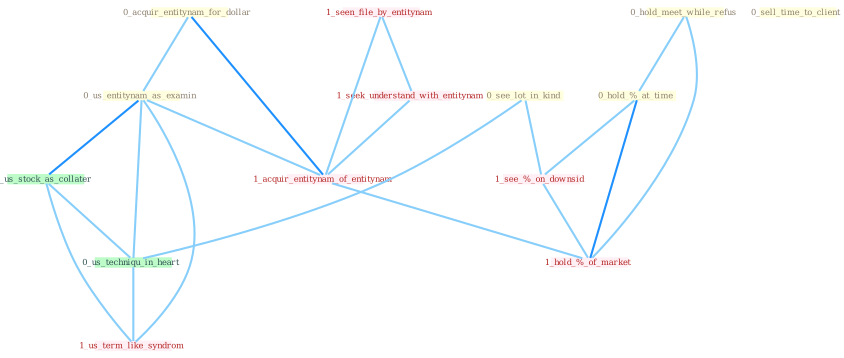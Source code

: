 Graph G{ 
    node
    [shape=polygon,style=filled,width=.5,height=.06,color="#BDFCC9",fixedsize=true,fontsize=4,
    fontcolor="#2f4f4f"];
    {node
    [color="#ffffe0", fontcolor="#8b7d6b"] "0_acquir_entitynam_for_dollar " "0_sell_time_to_client " "0_see_lot_in_kind " "0_hold_meet_while_refus " "0_us_entitynam_as_examin " "0_hold_%_at_time "}
{node [color="#fff0f5", fontcolor="#b22222"] "1_seen_file_by_entitynam " "1_seek_understand_with_entitynam " "1_acquir_entitynam_of_entitynam " "1_see_%_on_downsid " "1_us_term_like_syndrom " "1_hold_%_of_market "}
edge [color="#B0E2FF"];

	"0_acquir_entitynam_for_dollar " -- "0_us_entitynam_as_examin " [w="1", color="#87cefa" ];
	"0_acquir_entitynam_for_dollar " -- "1_acquir_entitynam_of_entitynam " [w="2", color="#1e90ff" , len=0.8];
	"0_see_lot_in_kind " -- "0_us_techniqu_in_heart " [w="1", color="#87cefa" ];
	"0_see_lot_in_kind " -- "1_see_%_on_downsid " [w="1", color="#87cefa" ];
	"0_hold_meet_while_refus " -- "0_hold_%_at_time " [w="1", color="#87cefa" ];
	"0_hold_meet_while_refus " -- "1_hold_%_of_market " [w="1", color="#87cefa" ];
	"0_us_entitynam_as_examin " -- "0_us_stock_as_collater " [w="2", color="#1e90ff" , len=0.8];
	"0_us_entitynam_as_examin " -- "1_acquir_entitynam_of_entitynam " [w="1", color="#87cefa" ];
	"0_us_entitynam_as_examin " -- "0_us_techniqu_in_heart " [w="1", color="#87cefa" ];
	"0_us_entitynam_as_examin " -- "1_us_term_like_syndrom " [w="1", color="#87cefa" ];
	"0_hold_%_at_time " -- "1_see_%_on_downsid " [w="1", color="#87cefa" ];
	"0_hold_%_at_time " -- "1_hold_%_of_market " [w="2", color="#1e90ff" , len=0.8];
	"1_seen_file_by_entitynam " -- "1_seek_understand_with_entitynam " [w="1", color="#87cefa" ];
	"1_seen_file_by_entitynam " -- "1_acquir_entitynam_of_entitynam " [w="1", color="#87cefa" ];
	"0_us_stock_as_collater " -- "0_us_techniqu_in_heart " [w="1", color="#87cefa" ];
	"0_us_stock_as_collater " -- "1_us_term_like_syndrom " [w="1", color="#87cefa" ];
	"1_seek_understand_with_entitynam " -- "1_acquir_entitynam_of_entitynam " [w="1", color="#87cefa" ];
	"1_acquir_entitynam_of_entitynam " -- "1_hold_%_of_market " [w="1", color="#87cefa" ];
	"0_us_techniqu_in_heart " -- "1_us_term_like_syndrom " [w="1", color="#87cefa" ];
	"1_see_%_on_downsid " -- "1_hold_%_of_market " [w="1", color="#87cefa" ];
}